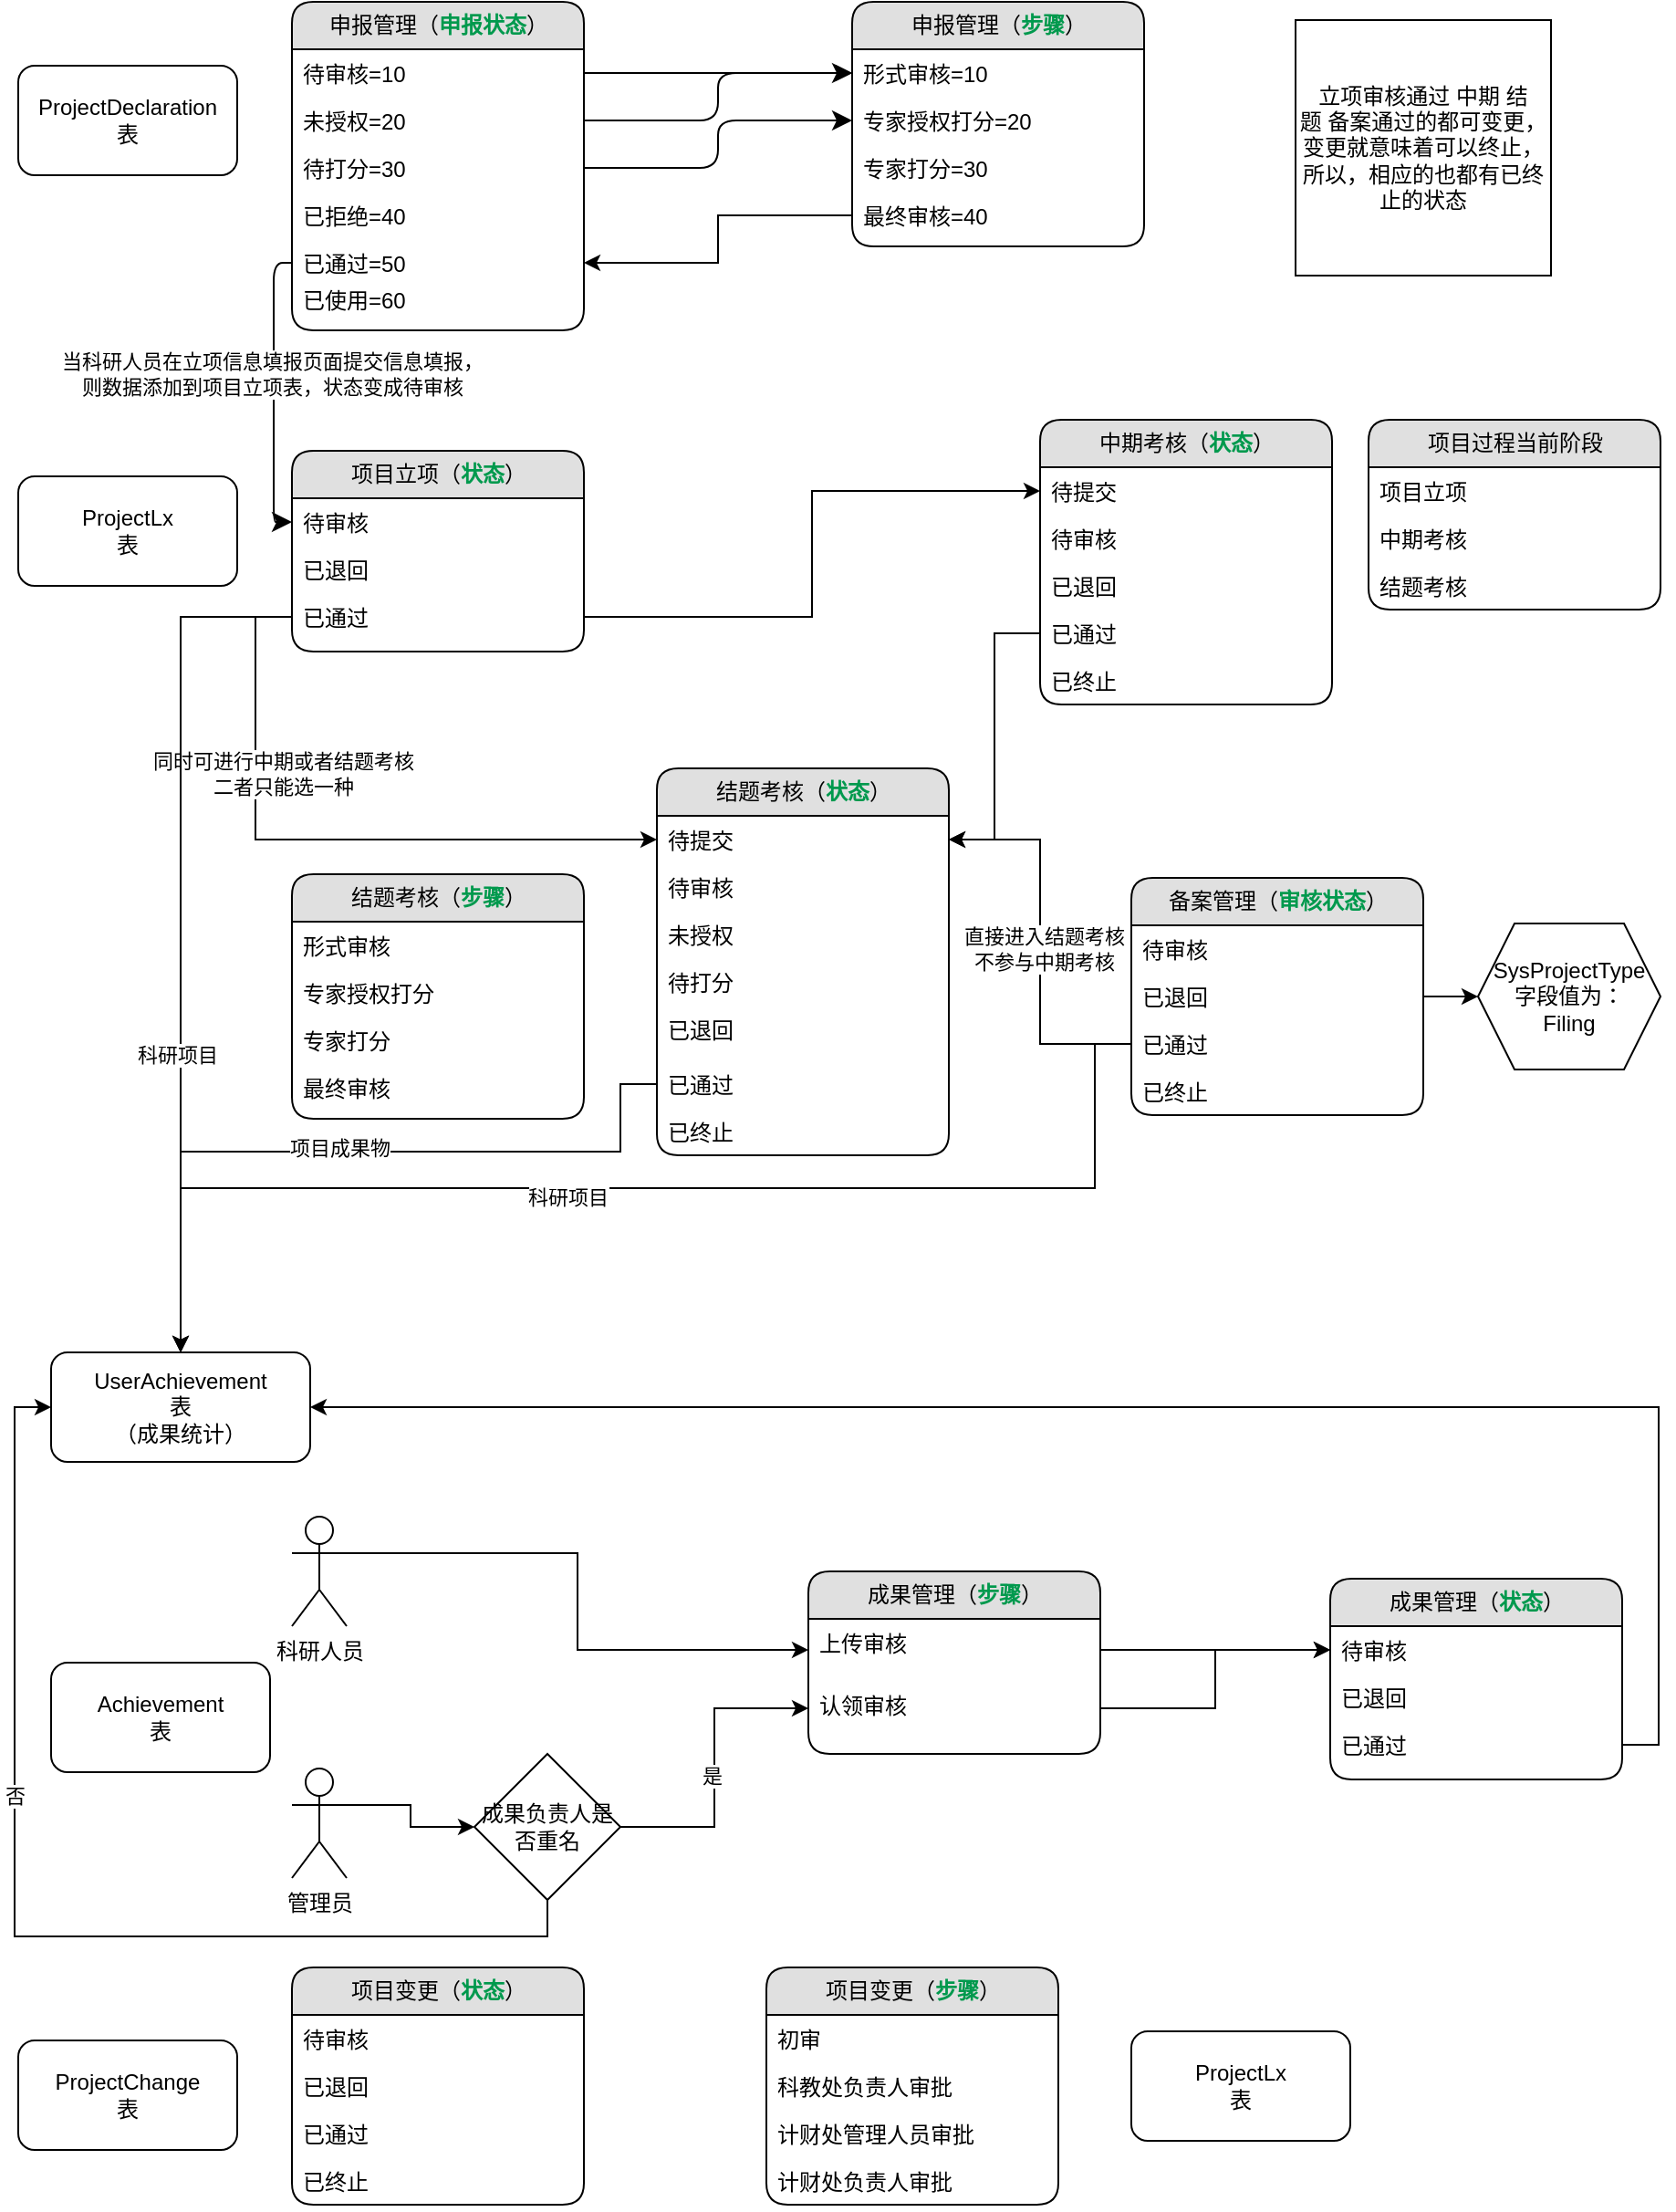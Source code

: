 <mxfile version="21.8.2" type="github">
  <diagram name="Page-1" id="b520641d-4fe3-3701-9064-5fc419738815">
    <mxGraphModel dx="1434" dy="790" grid="1" gridSize="10" guides="1" tooltips="1" connect="1" arrows="1" fold="1" page="1" pageScale="1" pageWidth="1100" pageHeight="850" background="none" math="0" shadow="0">
      <root>
        <mxCell id="0" />
        <mxCell id="1" parent="0" />
        <mxCell id="21ea969265ad0168-6" value="申报管理（&lt;b&gt;&lt;font color=&quot;#00994d&quot;&gt;申报状态&lt;/font&gt;&lt;/b&gt;）" style="swimlane;html=1;fontStyle=0;childLayout=stackLayout;horizontal=1;startSize=26;fillColor=#e0e0e0;horizontalStack=0;resizeParent=1;resizeLast=0;collapsible=1;marginBottom=0;swimlaneFillColor=#ffffff;align=center;rounded=1;shadow=0;comic=0;labelBackgroundColor=none;strokeWidth=1;fontFamily=Verdana;fontSize=12" parent="1" vertex="1">
          <mxGeometry x="160" y="20" width="160" height="180" as="geometry" />
        </mxCell>
        <mxCell id="21ea969265ad0168-7" value="待审核=10" style="text;html=1;strokeColor=none;fillColor=none;spacingLeft=4;spacingRight=4;whiteSpace=wrap;overflow=hidden;rotatable=0;points=[[0,0.5],[1,0.5]];portConstraint=eastwest;" parent="21ea969265ad0168-6" vertex="1">
          <mxGeometry y="26" width="160" height="26" as="geometry" />
        </mxCell>
        <mxCell id="21ea969265ad0168-8" value="未授权=20" style="text;html=1;strokeColor=none;fillColor=none;spacingLeft=4;spacingRight=4;whiteSpace=wrap;overflow=hidden;rotatable=0;points=[[0,0.5],[1,0.5]];portConstraint=eastwest;" parent="21ea969265ad0168-6" vertex="1">
          <mxGeometry y="52" width="160" height="26" as="geometry" />
        </mxCell>
        <mxCell id="21ea969265ad0168-9" value="待打分=30" style="text;html=1;strokeColor=none;fillColor=none;spacingLeft=4;spacingRight=4;whiteSpace=wrap;overflow=hidden;rotatable=0;points=[[0,0.5],[1,0.5]];portConstraint=eastwest;" parent="21ea969265ad0168-6" vertex="1">
          <mxGeometry y="78" width="160" height="26" as="geometry" />
        </mxCell>
        <mxCell id="sWXBHyWZkNC8p8cesHkv-3" value="已拒绝=40" style="text;html=1;strokeColor=none;fillColor=none;spacingLeft=4;spacingRight=4;whiteSpace=wrap;overflow=hidden;rotatable=0;points=[[0,0.5],[1,0.5]];portConstraint=eastwest;" parent="21ea969265ad0168-6" vertex="1">
          <mxGeometry y="104" width="160" height="26" as="geometry" />
        </mxCell>
        <mxCell id="sWXBHyWZkNC8p8cesHkv-4" value="已通过=50" style="text;html=1;strokeColor=none;fillColor=none;spacingLeft=4;spacingRight=4;whiteSpace=wrap;overflow=hidden;rotatable=0;points=[[0,0.5],[1,0.5]];portConstraint=eastwest;" parent="21ea969265ad0168-6" vertex="1">
          <mxGeometry y="130" width="160" height="26" as="geometry" />
        </mxCell>
        <mxCell id="21ea969265ad0168-10" value="申报管理（&lt;b&gt;&lt;font color=&quot;#00994d&quot;&gt;步骤&lt;/font&gt;&lt;/b&gt;）" style="swimlane;html=1;fontStyle=0;childLayout=stackLayout;horizontal=1;startSize=26;fillColor=#e0e0e0;horizontalStack=0;resizeParent=1;resizeLast=0;collapsible=1;marginBottom=0;swimlaneFillColor=#ffffff;align=center;rounded=1;shadow=0;comic=0;labelBackgroundColor=none;strokeWidth=1;fontFamily=Verdana;fontSize=12" parent="1" vertex="1">
          <mxGeometry x="467" y="20" width="160" height="134" as="geometry" />
        </mxCell>
        <mxCell id="21ea969265ad0168-11" value="形式审核=10" style="text;html=1;strokeColor=none;fillColor=none;spacingLeft=4;spacingRight=4;whiteSpace=wrap;overflow=hidden;rotatable=0;points=[[0,0.5],[1,0.5]];portConstraint=eastwest;" parent="21ea969265ad0168-10" vertex="1">
          <mxGeometry y="26" width="160" height="26" as="geometry" />
        </mxCell>
        <mxCell id="21ea969265ad0168-12" value="专家授权打分=20" style="text;html=1;strokeColor=none;fillColor=none;spacingLeft=4;spacingRight=4;whiteSpace=wrap;overflow=hidden;rotatable=0;points=[[0,0.5],[1,0.5]];portConstraint=eastwest;" parent="21ea969265ad0168-10" vertex="1">
          <mxGeometry y="52" width="160" height="26" as="geometry" />
        </mxCell>
        <mxCell id="21ea969265ad0168-52" value="专家打分=30" style="text;html=1;strokeColor=none;fillColor=none;spacingLeft=4;spacingRight=4;whiteSpace=wrap;overflow=hidden;rotatable=0;points=[[0,0.5],[1,0.5]];portConstraint=eastwest;" parent="21ea969265ad0168-10" vertex="1">
          <mxGeometry y="78" width="160" height="26" as="geometry" />
        </mxCell>
        <mxCell id="21ea969265ad0168-13" value="最终审核=40" style="text;html=1;strokeColor=none;fillColor=none;spacingLeft=4;spacingRight=4;whiteSpace=wrap;overflow=hidden;rotatable=0;points=[[0,0.5],[1,0.5]];portConstraint=eastwest;" parent="21ea969265ad0168-10" vertex="1">
          <mxGeometry y="104" width="160" height="26" as="geometry" />
        </mxCell>
        <mxCell id="21ea969265ad0168-40" style="edgeStyle=orthogonalEdgeStyle;html=1;exitX=0;exitY=0.5;entryX=0;entryY=0.5;labelBackgroundColor=none;startFill=0;startSize=8;endFill=1;endSize=8;fontFamily=Verdana;fontSize=12;entryDx=0;entryDy=0;" parent="21ea969265ad0168-10" source="21ea969265ad0168-11" target="21ea969265ad0168-11" edge="1">
          <mxGeometry relative="1" as="geometry" />
        </mxCell>
        <mxCell id="21ea969265ad0168-14" value="项目立项（&lt;b&gt;&lt;font color=&quot;#00994d&quot;&gt;状态&lt;/font&gt;&lt;/b&gt;）" style="swimlane;html=1;fontStyle=0;childLayout=stackLayout;horizontal=1;startSize=26;fillColor=#e0e0e0;horizontalStack=0;resizeParent=1;resizeLast=0;collapsible=1;marginBottom=0;swimlaneFillColor=#ffffff;align=center;rounded=1;shadow=0;comic=0;labelBackgroundColor=none;strokeWidth=1;fontFamily=Verdana;fontSize=12" parent="1" vertex="1">
          <mxGeometry x="160" y="266" width="160" height="110" as="geometry" />
        </mxCell>
        <mxCell id="21ea969265ad0168-15" value="待审核" style="text;html=1;strokeColor=none;fillColor=none;spacingLeft=4;spacingRight=4;whiteSpace=wrap;overflow=hidden;rotatable=0;points=[[0,0.5],[1,0.5]];portConstraint=eastwest;" parent="21ea969265ad0168-14" vertex="1">
          <mxGeometry y="26" width="160" height="26" as="geometry" />
        </mxCell>
        <mxCell id="21ea969265ad0168-16" value="已退回" style="text;html=1;strokeColor=none;fillColor=none;spacingLeft=4;spacingRight=4;whiteSpace=wrap;overflow=hidden;rotatable=0;points=[[0,0.5],[1,0.5]];portConstraint=eastwest;" parent="21ea969265ad0168-14" vertex="1">
          <mxGeometry y="52" width="160" height="26" as="geometry" />
        </mxCell>
        <mxCell id="21ea969265ad0168-17" value="已通过" style="text;html=1;strokeColor=none;fillColor=none;spacingLeft=4;spacingRight=4;whiteSpace=wrap;overflow=hidden;rotatable=0;points=[[0,0.5],[1,0.5]];portConstraint=eastwest;" parent="21ea969265ad0168-14" vertex="1">
          <mxGeometry y="78" width="160" height="26" as="geometry" />
        </mxCell>
        <mxCell id="21ea969265ad0168-22" value="中期考核（&lt;b&gt;&lt;font color=&quot;#00994d&quot;&gt;状态&lt;/font&gt;&lt;/b&gt;）" style="swimlane;html=1;fontStyle=0;childLayout=stackLayout;horizontal=1;startSize=26;fillColor=#e0e0e0;horizontalStack=0;resizeParent=1;resizeLast=0;collapsible=1;marginBottom=0;swimlaneFillColor=#ffffff;align=center;rounded=1;shadow=0;comic=0;labelBackgroundColor=none;strokeWidth=1;fontFamily=Verdana;fontSize=12" parent="1" vertex="1">
          <mxGeometry x="570" y="249" width="160" height="156" as="geometry" />
        </mxCell>
        <mxCell id="21ea969265ad0168-23" value="待提交" style="text;html=1;strokeColor=none;fillColor=none;spacingLeft=4;spacingRight=4;whiteSpace=wrap;overflow=hidden;rotatable=0;points=[[0,0.5],[1,0.5]];portConstraint=eastwest;" parent="21ea969265ad0168-22" vertex="1">
          <mxGeometry y="26" width="160" height="26" as="geometry" />
        </mxCell>
        <mxCell id="21ea969265ad0168-24" value="待审核" style="text;html=1;strokeColor=none;fillColor=none;spacingLeft=4;spacingRight=4;whiteSpace=wrap;overflow=hidden;rotatable=0;points=[[0,0.5],[1,0.5]];portConstraint=eastwest;" parent="21ea969265ad0168-22" vertex="1">
          <mxGeometry y="52" width="160" height="26" as="geometry" />
        </mxCell>
        <mxCell id="sWXBHyWZkNC8p8cesHkv-10" value="已退回" style="text;html=1;strokeColor=none;fillColor=none;spacingLeft=4;spacingRight=4;whiteSpace=wrap;overflow=hidden;rotatable=0;points=[[0,0.5],[1,0.5]];portConstraint=eastwest;" parent="21ea969265ad0168-22" vertex="1">
          <mxGeometry y="78" width="160" height="26" as="geometry" />
        </mxCell>
        <mxCell id="sWXBHyWZkNC8p8cesHkv-11" value="已通过" style="text;html=1;strokeColor=none;fillColor=none;spacingLeft=4;spacingRight=4;whiteSpace=wrap;overflow=hidden;rotatable=0;points=[[0,0.5],[1,0.5]];portConstraint=eastwest;" parent="21ea969265ad0168-22" vertex="1">
          <mxGeometry y="104" width="160" height="26" as="geometry" />
        </mxCell>
        <mxCell id="sWXBHyWZkNC8p8cesHkv-12" value="已终止" style="text;html=1;strokeColor=none;fillColor=none;spacingLeft=4;spacingRight=4;whiteSpace=wrap;overflow=hidden;rotatable=0;points=[[0,0.5],[1,0.5]];portConstraint=eastwest;" parent="21ea969265ad0168-22" vertex="1">
          <mxGeometry y="130" width="160" height="26" as="geometry" />
        </mxCell>
        <mxCell id="21ea969265ad0168-36" style="edgeStyle=orthogonalEdgeStyle;html=1;labelBackgroundColor=none;startFill=0;startSize=8;endFill=1;endSize=8;fontFamily=Verdana;fontSize=12;exitX=0;exitY=0.5;exitDx=0;exitDy=0;entryX=0;entryY=0.5;entryDx=0;entryDy=0;" parent="1" source="sWXBHyWZkNC8p8cesHkv-4" target="21ea969265ad0168-15" edge="1">
          <mxGeometry relative="1" as="geometry" />
        </mxCell>
        <mxCell id="sWXBHyWZkNC8p8cesHkv-16" value="当科研人员在立项信息填报页面提交信息填报，&lt;br&gt;则数据添加到项目立项表，状态变成待审核" style="edgeLabel;html=1;align=center;verticalAlign=middle;resizable=0;points=[];" parent="21ea969265ad0168-36" vertex="1" connectable="0">
          <mxGeometry x="-0.123" y="-1" relative="1" as="geometry">
            <mxPoint as="offset" />
          </mxGeometry>
        </mxCell>
        <mxCell id="21ea969265ad0168-39" style="edgeStyle=orthogonalEdgeStyle;html=1;entryX=0;entryY=0.5;labelBackgroundColor=none;startFill=0;startSize=8;endFill=1;endSize=8;fontFamily=Verdana;fontSize=12;exitX=1;exitY=0.5;entryDx=0;entryDy=0;" parent="1" source="21ea969265ad0168-8" target="21ea969265ad0168-11" edge="1">
          <mxGeometry relative="1" as="geometry">
            <Array as="points" />
          </mxGeometry>
        </mxCell>
        <mxCell id="21ea969265ad0168-41" style="edgeStyle=orthogonalEdgeStyle;html=1;exitX=1;exitY=0.5;entryX=0;entryY=0.5;labelBackgroundColor=none;startFill=0;startSize=8;endFill=1;endSize=8;fontFamily=Verdana;fontSize=12;entryDx=0;entryDy=0;" parent="1" source="21ea969265ad0168-9" target="21ea969265ad0168-12" edge="1">
          <mxGeometry relative="1" as="geometry" />
        </mxCell>
        <mxCell id="sWXBHyWZkNC8p8cesHkv-5" style="edgeStyle=orthogonalEdgeStyle;rounded=0;orthogonalLoop=1;jettySize=auto;html=1;exitX=1;exitY=0.5;exitDx=0;exitDy=0;entryX=0;entryY=0.5;entryDx=0;entryDy=0;" parent="1" source="21ea969265ad0168-7" target="21ea969265ad0168-11" edge="1">
          <mxGeometry relative="1" as="geometry" />
        </mxCell>
        <mxCell id="sWXBHyWZkNC8p8cesHkv-6" value="备案管理（&lt;b&gt;&lt;font color=&quot;#00994d&quot;&gt;审核&lt;/font&gt;&lt;/b&gt;&lt;b style=&quot;border-color: var(--border-color);&quot;&gt;&lt;font style=&quot;border-color: var(--border-color);&quot; color=&quot;#00994d&quot;&gt;状态&lt;/font&gt;&lt;/b&gt;）" style="swimlane;html=1;fontStyle=0;childLayout=stackLayout;horizontal=1;startSize=26;fillColor=#e0e0e0;horizontalStack=0;resizeParent=1;resizeLast=0;collapsible=1;marginBottom=0;swimlaneFillColor=#ffffff;align=center;rounded=1;shadow=0;comic=0;labelBackgroundColor=none;strokeWidth=1;fontFamily=Verdana;fontSize=12" parent="1" vertex="1">
          <mxGeometry x="620" y="500" width="160" height="130" as="geometry" />
        </mxCell>
        <mxCell id="sWXBHyWZkNC8p8cesHkv-7" value="待审核" style="text;html=1;strokeColor=none;fillColor=none;spacingLeft=4;spacingRight=4;whiteSpace=wrap;overflow=hidden;rotatable=0;points=[[0,0.5],[1,0.5]];portConstraint=eastwest;" parent="sWXBHyWZkNC8p8cesHkv-6" vertex="1">
          <mxGeometry y="26" width="160" height="26" as="geometry" />
        </mxCell>
        <mxCell id="sWXBHyWZkNC8p8cesHkv-8" value="已退回" style="text;html=1;strokeColor=none;fillColor=none;spacingLeft=4;spacingRight=4;whiteSpace=wrap;overflow=hidden;rotatable=0;points=[[0,0.5],[1,0.5]];portConstraint=eastwest;" parent="sWXBHyWZkNC8p8cesHkv-6" vertex="1">
          <mxGeometry y="52" width="160" height="26" as="geometry" />
        </mxCell>
        <mxCell id="sWXBHyWZkNC8p8cesHkv-9" value="已通过" style="text;html=1;strokeColor=none;fillColor=none;spacingLeft=4;spacingRight=4;whiteSpace=wrap;overflow=hidden;rotatable=0;points=[[0,0.5],[1,0.5]];portConstraint=eastwest;" parent="sWXBHyWZkNC8p8cesHkv-6" vertex="1">
          <mxGeometry y="78" width="160" height="26" as="geometry" />
        </mxCell>
        <mxCell id="sWXBHyWZkNC8p8cesHkv-69" value="已终止" style="text;html=1;strokeColor=none;fillColor=none;spacingLeft=4;spacingRight=4;whiteSpace=wrap;overflow=hidden;rotatable=0;points=[[0,0.5],[1,0.5]];portConstraint=eastwest;" parent="sWXBHyWZkNC8p8cesHkv-6" vertex="1">
          <mxGeometry y="104" width="160" height="26" as="geometry" />
        </mxCell>
        <mxCell id="sWXBHyWZkNC8p8cesHkv-13" value="ProjectDeclaration&lt;br&gt;表" style="rounded=1;whiteSpace=wrap;html=1;" parent="1" vertex="1">
          <mxGeometry x="10" y="55" width="120" height="60" as="geometry" />
        </mxCell>
        <mxCell id="sWXBHyWZkNC8p8cesHkv-15" value="ProjectLx&lt;br&gt;表" style="rounded=1;whiteSpace=wrap;html=1;" parent="1" vertex="1">
          <mxGeometry x="10" y="280" width="120" height="60" as="geometry" />
        </mxCell>
        <mxCell id="sWXBHyWZkNC8p8cesHkv-21" value="SysProjectType&lt;br&gt;字段值为：&lt;br&gt;Filing" style="shape=hexagon;perimeter=hexagonPerimeter2;whiteSpace=wrap;html=1;fixedSize=1;" parent="1" vertex="1">
          <mxGeometry x="810" y="525" width="100" height="80" as="geometry" />
        </mxCell>
        <mxCell id="sWXBHyWZkNC8p8cesHkv-22" style="edgeStyle=orthogonalEdgeStyle;rounded=0;orthogonalLoop=1;jettySize=auto;html=1;exitX=1;exitY=0.5;exitDx=0;exitDy=0;entryX=0;entryY=0.5;entryDx=0;entryDy=0;" parent="1" source="sWXBHyWZkNC8p8cesHkv-8" target="sWXBHyWZkNC8p8cesHkv-21" edge="1">
          <mxGeometry relative="1" as="geometry" />
        </mxCell>
        <mxCell id="sWXBHyWZkNC8p8cesHkv-23" style="edgeStyle=orthogonalEdgeStyle;rounded=0;orthogonalLoop=1;jettySize=auto;html=1;exitX=0;exitY=0.5;exitDx=0;exitDy=0;entryX=1;entryY=0.5;entryDx=0;entryDy=0;" parent="1" source="21ea969265ad0168-13" target="sWXBHyWZkNC8p8cesHkv-4" edge="1">
          <mxGeometry relative="1" as="geometry" />
        </mxCell>
        <mxCell id="sWXBHyWZkNC8p8cesHkv-24" value="立项审核通过&amp;nbsp;中期&amp;nbsp;结题&amp;nbsp;备案通过的都可变更，变更就意味着可以终止，所以，相应的也都有已终止的状态" style="whiteSpace=wrap;html=1;aspect=fixed;" parent="1" vertex="1">
          <mxGeometry x="710" y="30" width="140" height="140" as="geometry" />
        </mxCell>
        <mxCell id="sWXBHyWZkNC8p8cesHkv-25" value="结题考核（&lt;b&gt;&lt;font color=&quot;#00994d&quot;&gt;状态&lt;/font&gt;&lt;/b&gt;）" style="swimlane;html=1;fontStyle=0;childLayout=stackLayout;horizontal=1;startSize=26;fillColor=#e0e0e0;horizontalStack=0;resizeParent=1;resizeLast=0;collapsible=1;marginBottom=0;swimlaneFillColor=#ffffff;align=center;rounded=1;shadow=0;comic=0;labelBackgroundColor=none;strokeWidth=1;fontFamily=Verdana;fontSize=12" parent="1" vertex="1">
          <mxGeometry x="360" y="440" width="160" height="212" as="geometry" />
        </mxCell>
        <mxCell id="sWXBHyWZkNC8p8cesHkv-26" value="待提交" style="text;html=1;strokeColor=none;fillColor=none;spacingLeft=4;spacingRight=4;whiteSpace=wrap;overflow=hidden;rotatable=0;points=[[0,0.5],[1,0.5]];portConstraint=eastwest;" parent="sWXBHyWZkNC8p8cesHkv-25" vertex="1">
          <mxGeometry y="26" width="160" height="26" as="geometry" />
        </mxCell>
        <mxCell id="sWXBHyWZkNC8p8cesHkv-27" value="待审核" style="text;html=1;strokeColor=none;fillColor=none;spacingLeft=4;spacingRight=4;whiteSpace=wrap;overflow=hidden;rotatable=0;points=[[0,0.5],[1,0.5]];portConstraint=eastwest;" parent="sWXBHyWZkNC8p8cesHkv-25" vertex="1">
          <mxGeometry y="52" width="160" height="26" as="geometry" />
        </mxCell>
        <mxCell id="sWXBHyWZkNC8p8cesHkv-28" value="未授权" style="text;html=1;strokeColor=none;fillColor=none;spacingLeft=4;spacingRight=4;whiteSpace=wrap;overflow=hidden;rotatable=0;points=[[0,0.5],[1,0.5]];portConstraint=eastwest;" parent="sWXBHyWZkNC8p8cesHkv-25" vertex="1">
          <mxGeometry y="78" width="160" height="26" as="geometry" />
        </mxCell>
        <mxCell id="sWXBHyWZkNC8p8cesHkv-29" value="待打分" style="text;html=1;strokeColor=none;fillColor=none;spacingLeft=4;spacingRight=4;whiteSpace=wrap;overflow=hidden;rotatable=0;points=[[0,0.5],[1,0.5]];portConstraint=eastwest;" parent="sWXBHyWZkNC8p8cesHkv-25" vertex="1">
          <mxGeometry y="104" width="160" height="26" as="geometry" />
        </mxCell>
        <mxCell id="sWXBHyWZkNC8p8cesHkv-30" value="已退回" style="text;html=1;strokeColor=none;fillColor=none;spacingLeft=4;spacingRight=4;whiteSpace=wrap;overflow=hidden;rotatable=0;points=[[0,0.5],[1,0.5]];portConstraint=eastwest;" parent="sWXBHyWZkNC8p8cesHkv-25" vertex="1">
          <mxGeometry y="130" width="160" height="30" as="geometry" />
        </mxCell>
        <mxCell id="sWXBHyWZkNC8p8cesHkv-33" value="已通过" style="text;html=1;strokeColor=none;fillColor=none;spacingLeft=4;spacingRight=4;whiteSpace=wrap;overflow=hidden;rotatable=0;points=[[0,0.5],[1,0.5]];portConstraint=eastwest;" parent="sWXBHyWZkNC8p8cesHkv-25" vertex="1">
          <mxGeometry y="160" width="160" height="26" as="geometry" />
        </mxCell>
        <mxCell id="sWXBHyWZkNC8p8cesHkv-34" value="已终止" style="text;html=1;strokeColor=none;fillColor=none;spacingLeft=4;spacingRight=4;whiteSpace=wrap;overflow=hidden;rotatable=0;points=[[0,0.5],[1,0.5]];portConstraint=eastwest;" parent="sWXBHyWZkNC8p8cesHkv-25" vertex="1">
          <mxGeometry y="186" width="160" height="26" as="geometry" />
        </mxCell>
        <mxCell id="sWXBHyWZkNC8p8cesHkv-32" style="edgeStyle=orthogonalEdgeStyle;rounded=0;orthogonalLoop=1;jettySize=auto;html=1;exitX=1;exitY=0.5;exitDx=0;exitDy=0;entryX=0;entryY=0.5;entryDx=0;entryDy=0;" parent="1" source="21ea969265ad0168-17" target="21ea969265ad0168-23" edge="1">
          <mxGeometry relative="1" as="geometry" />
        </mxCell>
        <mxCell id="sWXBHyWZkNC8p8cesHkv-35" style="edgeStyle=orthogonalEdgeStyle;rounded=0;orthogonalLoop=1;jettySize=auto;html=1;exitX=0;exitY=0.5;exitDx=0;exitDy=0;entryX=0;entryY=0.5;entryDx=0;entryDy=0;" parent="1" source="21ea969265ad0168-17" target="sWXBHyWZkNC8p8cesHkv-26" edge="1">
          <mxGeometry relative="1" as="geometry" />
        </mxCell>
        <mxCell id="sWXBHyWZkNC8p8cesHkv-39" value="同时可进行中期或者结题考核&lt;br&gt;二者只能选一种" style="edgeLabel;html=1;align=center;verticalAlign=middle;resizable=0;points=[];" parent="sWXBHyWZkNC8p8cesHkv-35" vertex="1" connectable="0">
          <mxGeometry x="-0.136" relative="1" as="geometry">
            <mxPoint y="-36" as="offset" />
          </mxGeometry>
        </mxCell>
        <mxCell id="sWXBHyWZkNC8p8cesHkv-36" style="edgeStyle=orthogonalEdgeStyle;rounded=0;orthogonalLoop=1;jettySize=auto;html=1;exitX=0;exitY=0.5;exitDx=0;exitDy=0;entryX=1;entryY=0.5;entryDx=0;entryDy=0;" parent="1" source="sWXBHyWZkNC8p8cesHkv-11" target="sWXBHyWZkNC8p8cesHkv-26" edge="1">
          <mxGeometry relative="1" as="geometry" />
        </mxCell>
        <mxCell id="sWXBHyWZkNC8p8cesHkv-37" style="edgeStyle=orthogonalEdgeStyle;rounded=0;orthogonalLoop=1;jettySize=auto;html=1;exitX=0;exitY=0.5;exitDx=0;exitDy=0;entryX=1;entryY=0.5;entryDx=0;entryDy=0;" parent="1" source="sWXBHyWZkNC8p8cesHkv-9" target="sWXBHyWZkNC8p8cesHkv-26" edge="1">
          <mxGeometry relative="1" as="geometry" />
        </mxCell>
        <mxCell id="sWXBHyWZkNC8p8cesHkv-38" value="直接进入结题考核&lt;br&gt;不参与中期考核" style="edgeLabel;html=1;align=center;verticalAlign=middle;resizable=0;points=[];" parent="sWXBHyWZkNC8p8cesHkv-37" vertex="1" connectable="0">
          <mxGeometry x="-0.04" y="-2" relative="1" as="geometry">
            <mxPoint as="offset" />
          </mxGeometry>
        </mxCell>
        <mxCell id="sWXBHyWZkNC8p8cesHkv-41" value="结题考核（&lt;b&gt;&lt;font color=&quot;#00994d&quot;&gt;步骤&lt;/font&gt;&lt;/b&gt;）" style="swimlane;html=1;fontStyle=0;childLayout=stackLayout;horizontal=1;startSize=26;fillColor=#e0e0e0;horizontalStack=0;resizeParent=1;resizeLast=0;collapsible=1;marginBottom=0;swimlaneFillColor=#ffffff;align=center;rounded=1;shadow=0;comic=0;labelBackgroundColor=none;strokeWidth=1;fontFamily=Verdana;fontSize=12" parent="1" vertex="1">
          <mxGeometry x="160" y="498" width="160" height="134" as="geometry" />
        </mxCell>
        <mxCell id="sWXBHyWZkNC8p8cesHkv-42" value="形式审核" style="text;html=1;strokeColor=none;fillColor=none;spacingLeft=4;spacingRight=4;whiteSpace=wrap;overflow=hidden;rotatable=0;points=[[0,0.5],[1,0.5]];portConstraint=eastwest;" parent="sWXBHyWZkNC8p8cesHkv-41" vertex="1">
          <mxGeometry y="26" width="160" height="26" as="geometry" />
        </mxCell>
        <mxCell id="sWXBHyWZkNC8p8cesHkv-43" value="专家授权打分" style="text;html=1;strokeColor=none;fillColor=none;spacingLeft=4;spacingRight=4;whiteSpace=wrap;overflow=hidden;rotatable=0;points=[[0,0.5],[1,0.5]];portConstraint=eastwest;" parent="sWXBHyWZkNC8p8cesHkv-41" vertex="1">
          <mxGeometry y="52" width="160" height="26" as="geometry" />
        </mxCell>
        <mxCell id="sWXBHyWZkNC8p8cesHkv-44" value="专家打分" style="text;html=1;strokeColor=none;fillColor=none;spacingLeft=4;spacingRight=4;whiteSpace=wrap;overflow=hidden;rotatable=0;points=[[0,0.5],[1,0.5]];portConstraint=eastwest;" parent="sWXBHyWZkNC8p8cesHkv-41" vertex="1">
          <mxGeometry y="78" width="160" height="26" as="geometry" />
        </mxCell>
        <mxCell id="sWXBHyWZkNC8p8cesHkv-45" value="最终审核" style="text;html=1;strokeColor=none;fillColor=none;spacingLeft=4;spacingRight=4;whiteSpace=wrap;overflow=hidden;rotatable=0;points=[[0,0.5],[1,0.5]];portConstraint=eastwest;" parent="sWXBHyWZkNC8p8cesHkv-41" vertex="1">
          <mxGeometry y="104" width="160" height="26" as="geometry" />
        </mxCell>
        <mxCell id="sWXBHyWZkNC8p8cesHkv-46" style="edgeStyle=orthogonalEdgeStyle;html=1;exitX=0;exitY=0.5;entryX=0;entryY=0.5;labelBackgroundColor=none;startFill=0;startSize=8;endFill=1;endSize=8;fontFamily=Verdana;fontSize=12;entryDx=0;entryDy=0;" parent="sWXBHyWZkNC8p8cesHkv-41" source="sWXBHyWZkNC8p8cesHkv-42" target="sWXBHyWZkNC8p8cesHkv-42" edge="1">
          <mxGeometry relative="1" as="geometry" />
        </mxCell>
        <mxCell id="sWXBHyWZkNC8p8cesHkv-47" value="项目变更（&lt;b&gt;&lt;font color=&quot;#00994d&quot;&gt;状态&lt;/font&gt;&lt;/b&gt;）" style="swimlane;html=1;fontStyle=0;childLayout=stackLayout;horizontal=1;startSize=26;fillColor=#e0e0e0;horizontalStack=0;resizeParent=1;resizeLast=0;collapsible=1;marginBottom=0;swimlaneFillColor=#ffffff;align=center;rounded=1;shadow=0;comic=0;labelBackgroundColor=none;strokeWidth=1;fontFamily=Verdana;fontSize=12" parent="1" vertex="1">
          <mxGeometry x="160" y="1097" width="160" height="130" as="geometry" />
        </mxCell>
        <mxCell id="sWXBHyWZkNC8p8cesHkv-49" value="待审核" style="text;html=1;strokeColor=none;fillColor=none;spacingLeft=4;spacingRight=4;whiteSpace=wrap;overflow=hidden;rotatable=0;points=[[0,0.5],[1,0.5]];portConstraint=eastwest;" parent="sWXBHyWZkNC8p8cesHkv-47" vertex="1">
          <mxGeometry y="26" width="160" height="26" as="geometry" />
        </mxCell>
        <mxCell id="sWXBHyWZkNC8p8cesHkv-50" value="已退回" style="text;html=1;strokeColor=none;fillColor=none;spacingLeft=4;spacingRight=4;whiteSpace=wrap;overflow=hidden;rotatable=0;points=[[0,0.5],[1,0.5]];portConstraint=eastwest;" parent="sWXBHyWZkNC8p8cesHkv-47" vertex="1">
          <mxGeometry y="52" width="160" height="26" as="geometry" />
        </mxCell>
        <mxCell id="sWXBHyWZkNC8p8cesHkv-51" value="已通过" style="text;html=1;strokeColor=none;fillColor=none;spacingLeft=4;spacingRight=4;whiteSpace=wrap;overflow=hidden;rotatable=0;points=[[0,0.5],[1,0.5]];portConstraint=eastwest;" parent="sWXBHyWZkNC8p8cesHkv-47" vertex="1">
          <mxGeometry y="78" width="160" height="26" as="geometry" />
        </mxCell>
        <mxCell id="sWXBHyWZkNC8p8cesHkv-52" value="已终止" style="text;html=1;strokeColor=none;fillColor=none;spacingLeft=4;spacingRight=4;whiteSpace=wrap;overflow=hidden;rotatable=0;points=[[0,0.5],[1,0.5]];portConstraint=eastwest;" parent="sWXBHyWZkNC8p8cesHkv-47" vertex="1">
          <mxGeometry y="104" width="160" height="26" as="geometry" />
        </mxCell>
        <mxCell id="sWXBHyWZkNC8p8cesHkv-53" value="ProjectChange&lt;br&gt;表" style="rounded=1;whiteSpace=wrap;html=1;" parent="1" vertex="1">
          <mxGeometry x="10" y="1137" width="120" height="60" as="geometry" />
        </mxCell>
        <mxCell id="sWXBHyWZkNC8p8cesHkv-54" value="项目变更（&lt;b&gt;&lt;font color=&quot;#00994d&quot;&gt;步骤&lt;/font&gt;&lt;/b&gt;）" style="swimlane;html=1;fontStyle=0;childLayout=stackLayout;horizontal=1;startSize=26;fillColor=#e0e0e0;horizontalStack=0;resizeParent=1;resizeLast=0;collapsible=1;marginBottom=0;swimlaneFillColor=#ffffff;align=center;rounded=1;shadow=0;comic=0;labelBackgroundColor=none;strokeWidth=1;fontFamily=Verdana;fontSize=12" parent="1" vertex="1">
          <mxGeometry x="420" y="1097" width="160" height="130" as="geometry" />
        </mxCell>
        <mxCell id="sWXBHyWZkNC8p8cesHkv-55" value="初审" style="text;html=1;strokeColor=none;fillColor=none;spacingLeft=4;spacingRight=4;whiteSpace=wrap;overflow=hidden;rotatable=0;points=[[0,0.5],[1,0.5]];portConstraint=eastwest;" parent="sWXBHyWZkNC8p8cesHkv-54" vertex="1">
          <mxGeometry y="26" width="160" height="26" as="geometry" />
        </mxCell>
        <mxCell id="sWXBHyWZkNC8p8cesHkv-56" value="科教处负责人审批" style="text;html=1;strokeColor=none;fillColor=none;spacingLeft=4;spacingRight=4;whiteSpace=wrap;overflow=hidden;rotatable=0;points=[[0,0.5],[1,0.5]];portConstraint=eastwest;" parent="sWXBHyWZkNC8p8cesHkv-54" vertex="1">
          <mxGeometry y="52" width="160" height="26" as="geometry" />
        </mxCell>
        <mxCell id="sWXBHyWZkNC8p8cesHkv-57" value="计财处管理人员审批" style="text;html=1;strokeColor=none;fillColor=none;spacingLeft=4;spacingRight=4;whiteSpace=wrap;overflow=hidden;rotatable=0;points=[[0,0.5],[1,0.5]];portConstraint=eastwest;" parent="sWXBHyWZkNC8p8cesHkv-54" vertex="1">
          <mxGeometry y="78" width="160" height="26" as="geometry" />
        </mxCell>
        <mxCell id="sWXBHyWZkNC8p8cesHkv-58" value="计财处负责人审批" style="text;html=1;strokeColor=none;fillColor=none;spacingLeft=4;spacingRight=4;whiteSpace=wrap;overflow=hidden;rotatable=0;points=[[0,0.5],[1,0.5]];portConstraint=eastwest;" parent="sWXBHyWZkNC8p8cesHkv-54" vertex="1">
          <mxGeometry y="104" width="160" height="26" as="geometry" />
        </mxCell>
        <mxCell id="sWXBHyWZkNC8p8cesHkv-59" value="ProjectLx&lt;br&gt;表" style="rounded=1;whiteSpace=wrap;html=1;" parent="1" vertex="1">
          <mxGeometry x="620" y="1132" width="120" height="60" as="geometry" />
        </mxCell>
        <mxCell id="sWXBHyWZkNC8p8cesHkv-60" value="项目过程当前阶段" style="swimlane;html=1;fontStyle=0;childLayout=stackLayout;horizontal=1;startSize=26;fillColor=#e0e0e0;horizontalStack=0;resizeParent=1;resizeLast=0;collapsible=1;marginBottom=0;swimlaneFillColor=#ffffff;align=center;rounded=1;shadow=0;comic=0;labelBackgroundColor=none;strokeWidth=1;fontFamily=Verdana;fontSize=12" parent="1" vertex="1">
          <mxGeometry x="750" y="249" width="160" height="104" as="geometry" />
        </mxCell>
        <mxCell id="sWXBHyWZkNC8p8cesHkv-61" value="项目立项" style="text;html=1;strokeColor=none;fillColor=none;spacingLeft=4;spacingRight=4;whiteSpace=wrap;overflow=hidden;rotatable=0;points=[[0,0.5],[1,0.5]];portConstraint=eastwest;" parent="sWXBHyWZkNC8p8cesHkv-60" vertex="1">
          <mxGeometry y="26" width="160" height="26" as="geometry" />
        </mxCell>
        <mxCell id="sWXBHyWZkNC8p8cesHkv-62" value="中期考核" style="text;html=1;strokeColor=none;fillColor=none;spacingLeft=4;spacingRight=4;whiteSpace=wrap;overflow=hidden;rotatable=0;points=[[0,0.5],[1,0.5]];portConstraint=eastwest;" parent="sWXBHyWZkNC8p8cesHkv-60" vertex="1">
          <mxGeometry y="52" width="160" height="26" as="geometry" />
        </mxCell>
        <mxCell id="sWXBHyWZkNC8p8cesHkv-63" value="结题考核" style="text;html=1;strokeColor=none;fillColor=none;spacingLeft=4;spacingRight=4;whiteSpace=wrap;overflow=hidden;rotatable=0;points=[[0,0.5],[1,0.5]];portConstraint=eastwest;" parent="sWXBHyWZkNC8p8cesHkv-60" vertex="1">
          <mxGeometry y="78" width="160" height="26" as="geometry" />
        </mxCell>
        <mxCell id="sWXBHyWZkNC8p8cesHkv-67" value="已使用=60" style="text;html=1;strokeColor=none;fillColor=none;spacingLeft=4;spacingRight=4;whiteSpace=wrap;overflow=hidden;rotatable=0;points=[[0,0.5],[1,0.5]];portConstraint=eastwest;" parent="1" vertex="1">
          <mxGeometry x="160" y="170" width="160" height="26" as="geometry" />
        </mxCell>
        <mxCell id="b7uDuo1lFdEUN1fhXJH6-1" value="Achievement&lt;br&gt;表" style="rounded=1;whiteSpace=wrap;html=1;" vertex="1" parent="1">
          <mxGeometry x="28" y="930" width="120" height="60" as="geometry" />
        </mxCell>
        <mxCell id="b7uDuo1lFdEUN1fhXJH6-2" value="UserAchievement&lt;br&gt;表&lt;br&gt;（成果统计）" style="rounded=1;whiteSpace=wrap;html=1;" vertex="1" parent="1">
          <mxGeometry x="28" y="760" width="142" height="60" as="geometry" />
        </mxCell>
        <mxCell id="b7uDuo1lFdEUN1fhXJH6-3" style="edgeStyle=orthogonalEdgeStyle;rounded=0;orthogonalLoop=1;jettySize=auto;html=1;exitX=0;exitY=0.5;exitDx=0;exitDy=0;entryX=0.5;entryY=0;entryDx=0;entryDy=0;" edge="1" parent="1" source="21ea969265ad0168-17" target="b7uDuo1lFdEUN1fhXJH6-2">
          <mxGeometry relative="1" as="geometry" />
        </mxCell>
        <mxCell id="b7uDuo1lFdEUN1fhXJH6-4" value="科研项目" style="edgeLabel;html=1;align=center;verticalAlign=middle;resizable=0;points=[];" vertex="1" connectable="0" parent="b7uDuo1lFdEUN1fhXJH6-3">
          <mxGeometry x="0.298" y="-2" relative="1" as="geometry">
            <mxPoint as="offset" />
          </mxGeometry>
        </mxCell>
        <mxCell id="b7uDuo1lFdEUN1fhXJH6-7" style="edgeStyle=orthogonalEdgeStyle;rounded=0;orthogonalLoop=1;jettySize=auto;html=1;exitX=0;exitY=0.5;exitDx=0;exitDy=0;entryX=0.5;entryY=0;entryDx=0;entryDy=0;" edge="1" parent="1" source="sWXBHyWZkNC8p8cesHkv-9" target="b7uDuo1lFdEUN1fhXJH6-2">
          <mxGeometry relative="1" as="geometry">
            <Array as="points">
              <mxPoint x="600" y="591" />
              <mxPoint x="600" y="670" />
              <mxPoint x="99" y="670" />
            </Array>
          </mxGeometry>
        </mxCell>
        <mxCell id="b7uDuo1lFdEUN1fhXJH6-8" value="科研项目" style="edgeLabel;html=1;align=center;verticalAlign=middle;resizable=0;points=[];" vertex="1" connectable="0" parent="b7uDuo1lFdEUN1fhXJH6-7">
          <mxGeometry x="0.124" y="5" relative="1" as="geometry">
            <mxPoint as="offset" />
          </mxGeometry>
        </mxCell>
        <mxCell id="b7uDuo1lFdEUN1fhXJH6-9" style="edgeStyle=orthogonalEdgeStyle;rounded=0;orthogonalLoop=1;jettySize=auto;html=1;exitX=0;exitY=0.5;exitDx=0;exitDy=0;entryX=0.5;entryY=0;entryDx=0;entryDy=0;" edge="1" parent="1" source="sWXBHyWZkNC8p8cesHkv-33" target="b7uDuo1lFdEUN1fhXJH6-2">
          <mxGeometry relative="1" as="geometry">
            <mxPoint x="70" y="690" as="targetPoint" />
            <Array as="points">
              <mxPoint x="340" y="613" />
              <mxPoint x="340" y="650" />
              <mxPoint x="99" y="650" />
            </Array>
          </mxGeometry>
        </mxCell>
        <mxCell id="b7uDuo1lFdEUN1fhXJH6-10" value="项目成果物" style="edgeLabel;html=1;align=center;verticalAlign=middle;resizable=0;points=[];" vertex="1" connectable="0" parent="b7uDuo1lFdEUN1fhXJH6-9">
          <mxGeometry x="0.034" y="-2" relative="1" as="geometry">
            <mxPoint as="offset" />
          </mxGeometry>
        </mxCell>
        <mxCell id="b7uDuo1lFdEUN1fhXJH6-11" value="成果管理（&lt;b&gt;&lt;font color=&quot;#00994d&quot;&gt;步骤&lt;/font&gt;&lt;/b&gt;）" style="swimlane;html=1;fontStyle=0;childLayout=stackLayout;horizontal=1;startSize=26;fillColor=#e0e0e0;horizontalStack=0;resizeParent=1;resizeLast=0;collapsible=1;marginBottom=0;swimlaneFillColor=#ffffff;align=center;rounded=1;shadow=0;comic=0;labelBackgroundColor=none;strokeWidth=1;fontFamily=Verdana;fontSize=12" vertex="1" parent="1">
          <mxGeometry x="443" y="880" width="160" height="100" as="geometry" />
        </mxCell>
        <mxCell id="b7uDuo1lFdEUN1fhXJH6-12" value="上传审核" style="text;html=1;strokeColor=none;fillColor=none;spacingLeft=4;spacingRight=4;whiteSpace=wrap;overflow=hidden;rotatable=0;points=[[0,0.5],[1,0.5]];portConstraint=eastwest;" vertex="1" parent="b7uDuo1lFdEUN1fhXJH6-11">
          <mxGeometry y="26" width="160" height="34" as="geometry" />
        </mxCell>
        <mxCell id="b7uDuo1lFdEUN1fhXJH6-16" style="edgeStyle=orthogonalEdgeStyle;html=1;exitX=0;exitY=0.5;entryX=0;entryY=0.5;labelBackgroundColor=none;startFill=0;startSize=8;endFill=1;endSize=8;fontFamily=Verdana;fontSize=12;entryDx=0;entryDy=0;" edge="1" parent="b7uDuo1lFdEUN1fhXJH6-11" source="b7uDuo1lFdEUN1fhXJH6-12" target="b7uDuo1lFdEUN1fhXJH6-12">
          <mxGeometry relative="1" as="geometry" />
        </mxCell>
        <mxCell id="b7uDuo1lFdEUN1fhXJH6-20" value="认领审核" style="text;html=1;strokeColor=none;fillColor=none;spacingLeft=4;spacingRight=4;whiteSpace=wrap;overflow=hidden;rotatable=0;points=[[0,0.5],[1,0.5]];portConstraint=eastwest;" vertex="1" parent="b7uDuo1lFdEUN1fhXJH6-11">
          <mxGeometry y="60" width="160" height="30" as="geometry" />
        </mxCell>
        <mxCell id="b7uDuo1lFdEUN1fhXJH6-25" value="成果管理（&lt;b style=&quot;border-color: var(--border-color);&quot;&gt;&lt;font style=&quot;border-color: var(--border-color);&quot; color=&quot;#00994d&quot;&gt;状态&lt;/font&gt;&lt;/b&gt;）" style="swimlane;html=1;fontStyle=0;childLayout=stackLayout;horizontal=1;startSize=26;fillColor=#e0e0e0;horizontalStack=0;resizeParent=1;resizeLast=0;collapsible=1;marginBottom=0;swimlaneFillColor=#ffffff;align=center;rounded=1;shadow=0;comic=0;labelBackgroundColor=none;strokeWidth=1;fontFamily=Verdana;fontSize=12" vertex="1" parent="1">
          <mxGeometry x="729" y="884" width="160" height="110" as="geometry" />
        </mxCell>
        <mxCell id="b7uDuo1lFdEUN1fhXJH6-26" value="待审核" style="text;html=1;strokeColor=none;fillColor=none;spacingLeft=4;spacingRight=4;whiteSpace=wrap;overflow=hidden;rotatable=0;points=[[0,0.5],[1,0.5]];portConstraint=eastwest;" vertex="1" parent="b7uDuo1lFdEUN1fhXJH6-25">
          <mxGeometry y="26" width="160" height="26" as="geometry" />
        </mxCell>
        <mxCell id="b7uDuo1lFdEUN1fhXJH6-27" value="已退回" style="text;html=1;strokeColor=none;fillColor=none;spacingLeft=4;spacingRight=4;whiteSpace=wrap;overflow=hidden;rotatable=0;points=[[0,0.5],[1,0.5]];portConstraint=eastwest;" vertex="1" parent="b7uDuo1lFdEUN1fhXJH6-25">
          <mxGeometry y="52" width="160" height="26" as="geometry" />
        </mxCell>
        <mxCell id="b7uDuo1lFdEUN1fhXJH6-28" value="已通过" style="text;html=1;strokeColor=none;fillColor=none;spacingLeft=4;spacingRight=4;whiteSpace=wrap;overflow=hidden;rotatable=0;points=[[0,0.5],[1,0.5]];portConstraint=eastwest;" vertex="1" parent="b7uDuo1lFdEUN1fhXJH6-25">
          <mxGeometry y="78" width="160" height="26" as="geometry" />
        </mxCell>
        <mxCell id="b7uDuo1lFdEUN1fhXJH6-30" style="edgeStyle=orthogonalEdgeStyle;rounded=0;orthogonalLoop=1;jettySize=auto;html=1;exitX=1;exitY=0.5;exitDx=0;exitDy=0;entryX=1;entryY=0.5;entryDx=0;entryDy=0;" edge="1" parent="1" source="b7uDuo1lFdEUN1fhXJH6-28" target="b7uDuo1lFdEUN1fhXJH6-2">
          <mxGeometry relative="1" as="geometry" />
        </mxCell>
        <mxCell id="b7uDuo1lFdEUN1fhXJH6-31" style="edgeStyle=orthogonalEdgeStyle;rounded=0;orthogonalLoop=1;jettySize=auto;html=1;exitX=1;exitY=0.5;exitDx=0;exitDy=0;entryX=0;entryY=0.5;entryDx=0;entryDy=0;" edge="1" parent="1" source="b7uDuo1lFdEUN1fhXJH6-12" target="b7uDuo1lFdEUN1fhXJH6-26">
          <mxGeometry relative="1" as="geometry" />
        </mxCell>
        <mxCell id="b7uDuo1lFdEUN1fhXJH6-32" style="edgeStyle=orthogonalEdgeStyle;rounded=0;orthogonalLoop=1;jettySize=auto;html=1;exitX=1;exitY=0.5;exitDx=0;exitDy=0;entryX=0;entryY=0.5;entryDx=0;entryDy=0;" edge="1" parent="1" source="b7uDuo1lFdEUN1fhXJH6-20" target="b7uDuo1lFdEUN1fhXJH6-26">
          <mxGeometry relative="1" as="geometry">
            <mxPoint x="713" y="920" as="targetPoint" />
          </mxGeometry>
        </mxCell>
        <mxCell id="b7uDuo1lFdEUN1fhXJH6-36" style="edgeStyle=orthogonalEdgeStyle;rounded=0;orthogonalLoop=1;jettySize=auto;html=1;exitX=1;exitY=0.333;exitDx=0;exitDy=0;exitPerimeter=0;entryX=0;entryY=0.5;entryDx=0;entryDy=0;" edge="1" parent="1" source="b7uDuo1lFdEUN1fhXJH6-33" target="b7uDuo1lFdEUN1fhXJH6-12">
          <mxGeometry relative="1" as="geometry" />
        </mxCell>
        <mxCell id="b7uDuo1lFdEUN1fhXJH6-33" value="科研人员" style="shape=umlActor;verticalLabelPosition=bottom;verticalAlign=top;html=1;outlineConnect=0;" vertex="1" parent="1">
          <mxGeometry x="160" y="850" width="30" height="60" as="geometry" />
        </mxCell>
        <mxCell id="b7uDuo1lFdEUN1fhXJH6-38" style="edgeStyle=orthogonalEdgeStyle;rounded=0;orthogonalLoop=1;jettySize=auto;html=1;exitX=1;exitY=0.333;exitDx=0;exitDy=0;exitPerimeter=0;entryX=0;entryY=0.5;entryDx=0;entryDy=0;" edge="1" parent="1" source="b7uDuo1lFdEUN1fhXJH6-34" target="b7uDuo1lFdEUN1fhXJH6-37">
          <mxGeometry relative="1" as="geometry" />
        </mxCell>
        <mxCell id="b7uDuo1lFdEUN1fhXJH6-34" value="管理员" style="shape=umlActor;verticalLabelPosition=bottom;verticalAlign=top;html=1;outlineConnect=0;" vertex="1" parent="1">
          <mxGeometry x="160" y="988" width="30" height="60" as="geometry" />
        </mxCell>
        <mxCell id="b7uDuo1lFdEUN1fhXJH6-39" style="edgeStyle=orthogonalEdgeStyle;rounded=0;orthogonalLoop=1;jettySize=auto;html=1;exitX=1;exitY=0.5;exitDx=0;exitDy=0;entryX=0;entryY=0.5;entryDx=0;entryDy=0;" edge="1" parent="1" source="b7uDuo1lFdEUN1fhXJH6-37" target="b7uDuo1lFdEUN1fhXJH6-20">
          <mxGeometry relative="1" as="geometry" />
        </mxCell>
        <mxCell id="b7uDuo1lFdEUN1fhXJH6-40" value="是" style="edgeLabel;html=1;align=center;verticalAlign=middle;resizable=0;points=[];" vertex="1" connectable="0" parent="b7uDuo1lFdEUN1fhXJH6-39">
          <mxGeometry x="-0.054" y="3" relative="1" as="geometry">
            <mxPoint x="1" as="offset" />
          </mxGeometry>
        </mxCell>
        <mxCell id="b7uDuo1lFdEUN1fhXJH6-41" style="edgeStyle=orthogonalEdgeStyle;rounded=0;orthogonalLoop=1;jettySize=auto;html=1;exitX=0.5;exitY=1;exitDx=0;exitDy=0;entryX=0;entryY=0.5;entryDx=0;entryDy=0;" edge="1" parent="1" source="b7uDuo1lFdEUN1fhXJH6-37" target="b7uDuo1lFdEUN1fhXJH6-2">
          <mxGeometry relative="1" as="geometry" />
        </mxCell>
        <mxCell id="b7uDuo1lFdEUN1fhXJH6-42" value="否" style="edgeLabel;html=1;align=center;verticalAlign=middle;resizable=0;points=[];" vertex="1" connectable="0" parent="b7uDuo1lFdEUN1fhXJH6-41">
          <mxGeometry x="0.253" relative="1" as="geometry">
            <mxPoint as="offset" />
          </mxGeometry>
        </mxCell>
        <mxCell id="b7uDuo1lFdEUN1fhXJH6-37" value="成果负责人是否重名" style="rhombus;whiteSpace=wrap;html=1;" vertex="1" parent="1">
          <mxGeometry x="260" y="980" width="80" height="80" as="geometry" />
        </mxCell>
      </root>
    </mxGraphModel>
  </diagram>
</mxfile>
